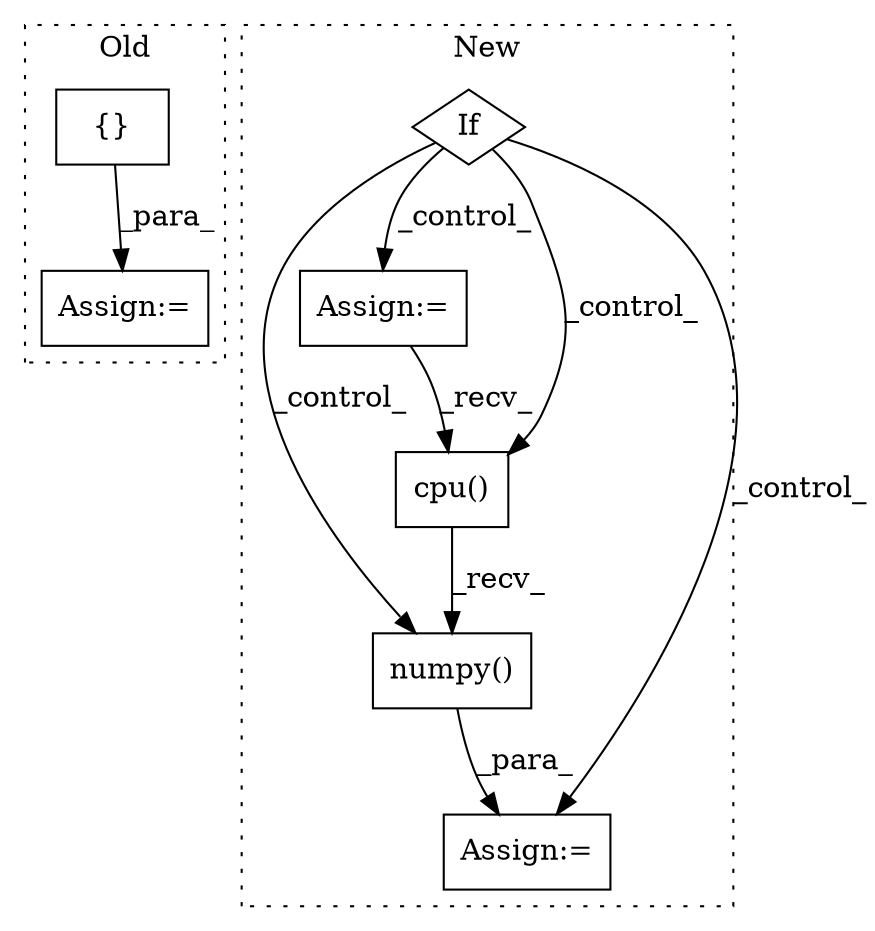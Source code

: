 digraph G {
subgraph cluster0 {
1 [label="{}" a="59" s="12629,12629" l="2,1" shape="box"];
7 [label="Assign:=" a="68" s="12626" l="3" shape="box"];
label = "Old";
style="dotted";
}
subgraph cluster1 {
2 [label="numpy()" a="75" s="14060" l="15" shape="box"];
3 [label="Assign:=" a="68" s="14156" l="3" shape="box"];
4 [label="cpu()" a="75" s="14060" l="7" shape="box"];
5 [label="Assign:=" a="68" s="13768" l="3" shape="box"];
6 [label="If" a="96" s="13689" l="3" shape="diamond"];
label = "New";
style="dotted";
}
1 -> 7 [label="_para_"];
2 -> 3 [label="_para_"];
4 -> 2 [label="_recv_"];
5 -> 4 [label="_recv_"];
6 -> 3 [label="_control_"];
6 -> 5 [label="_control_"];
6 -> 2 [label="_control_"];
6 -> 4 [label="_control_"];
}